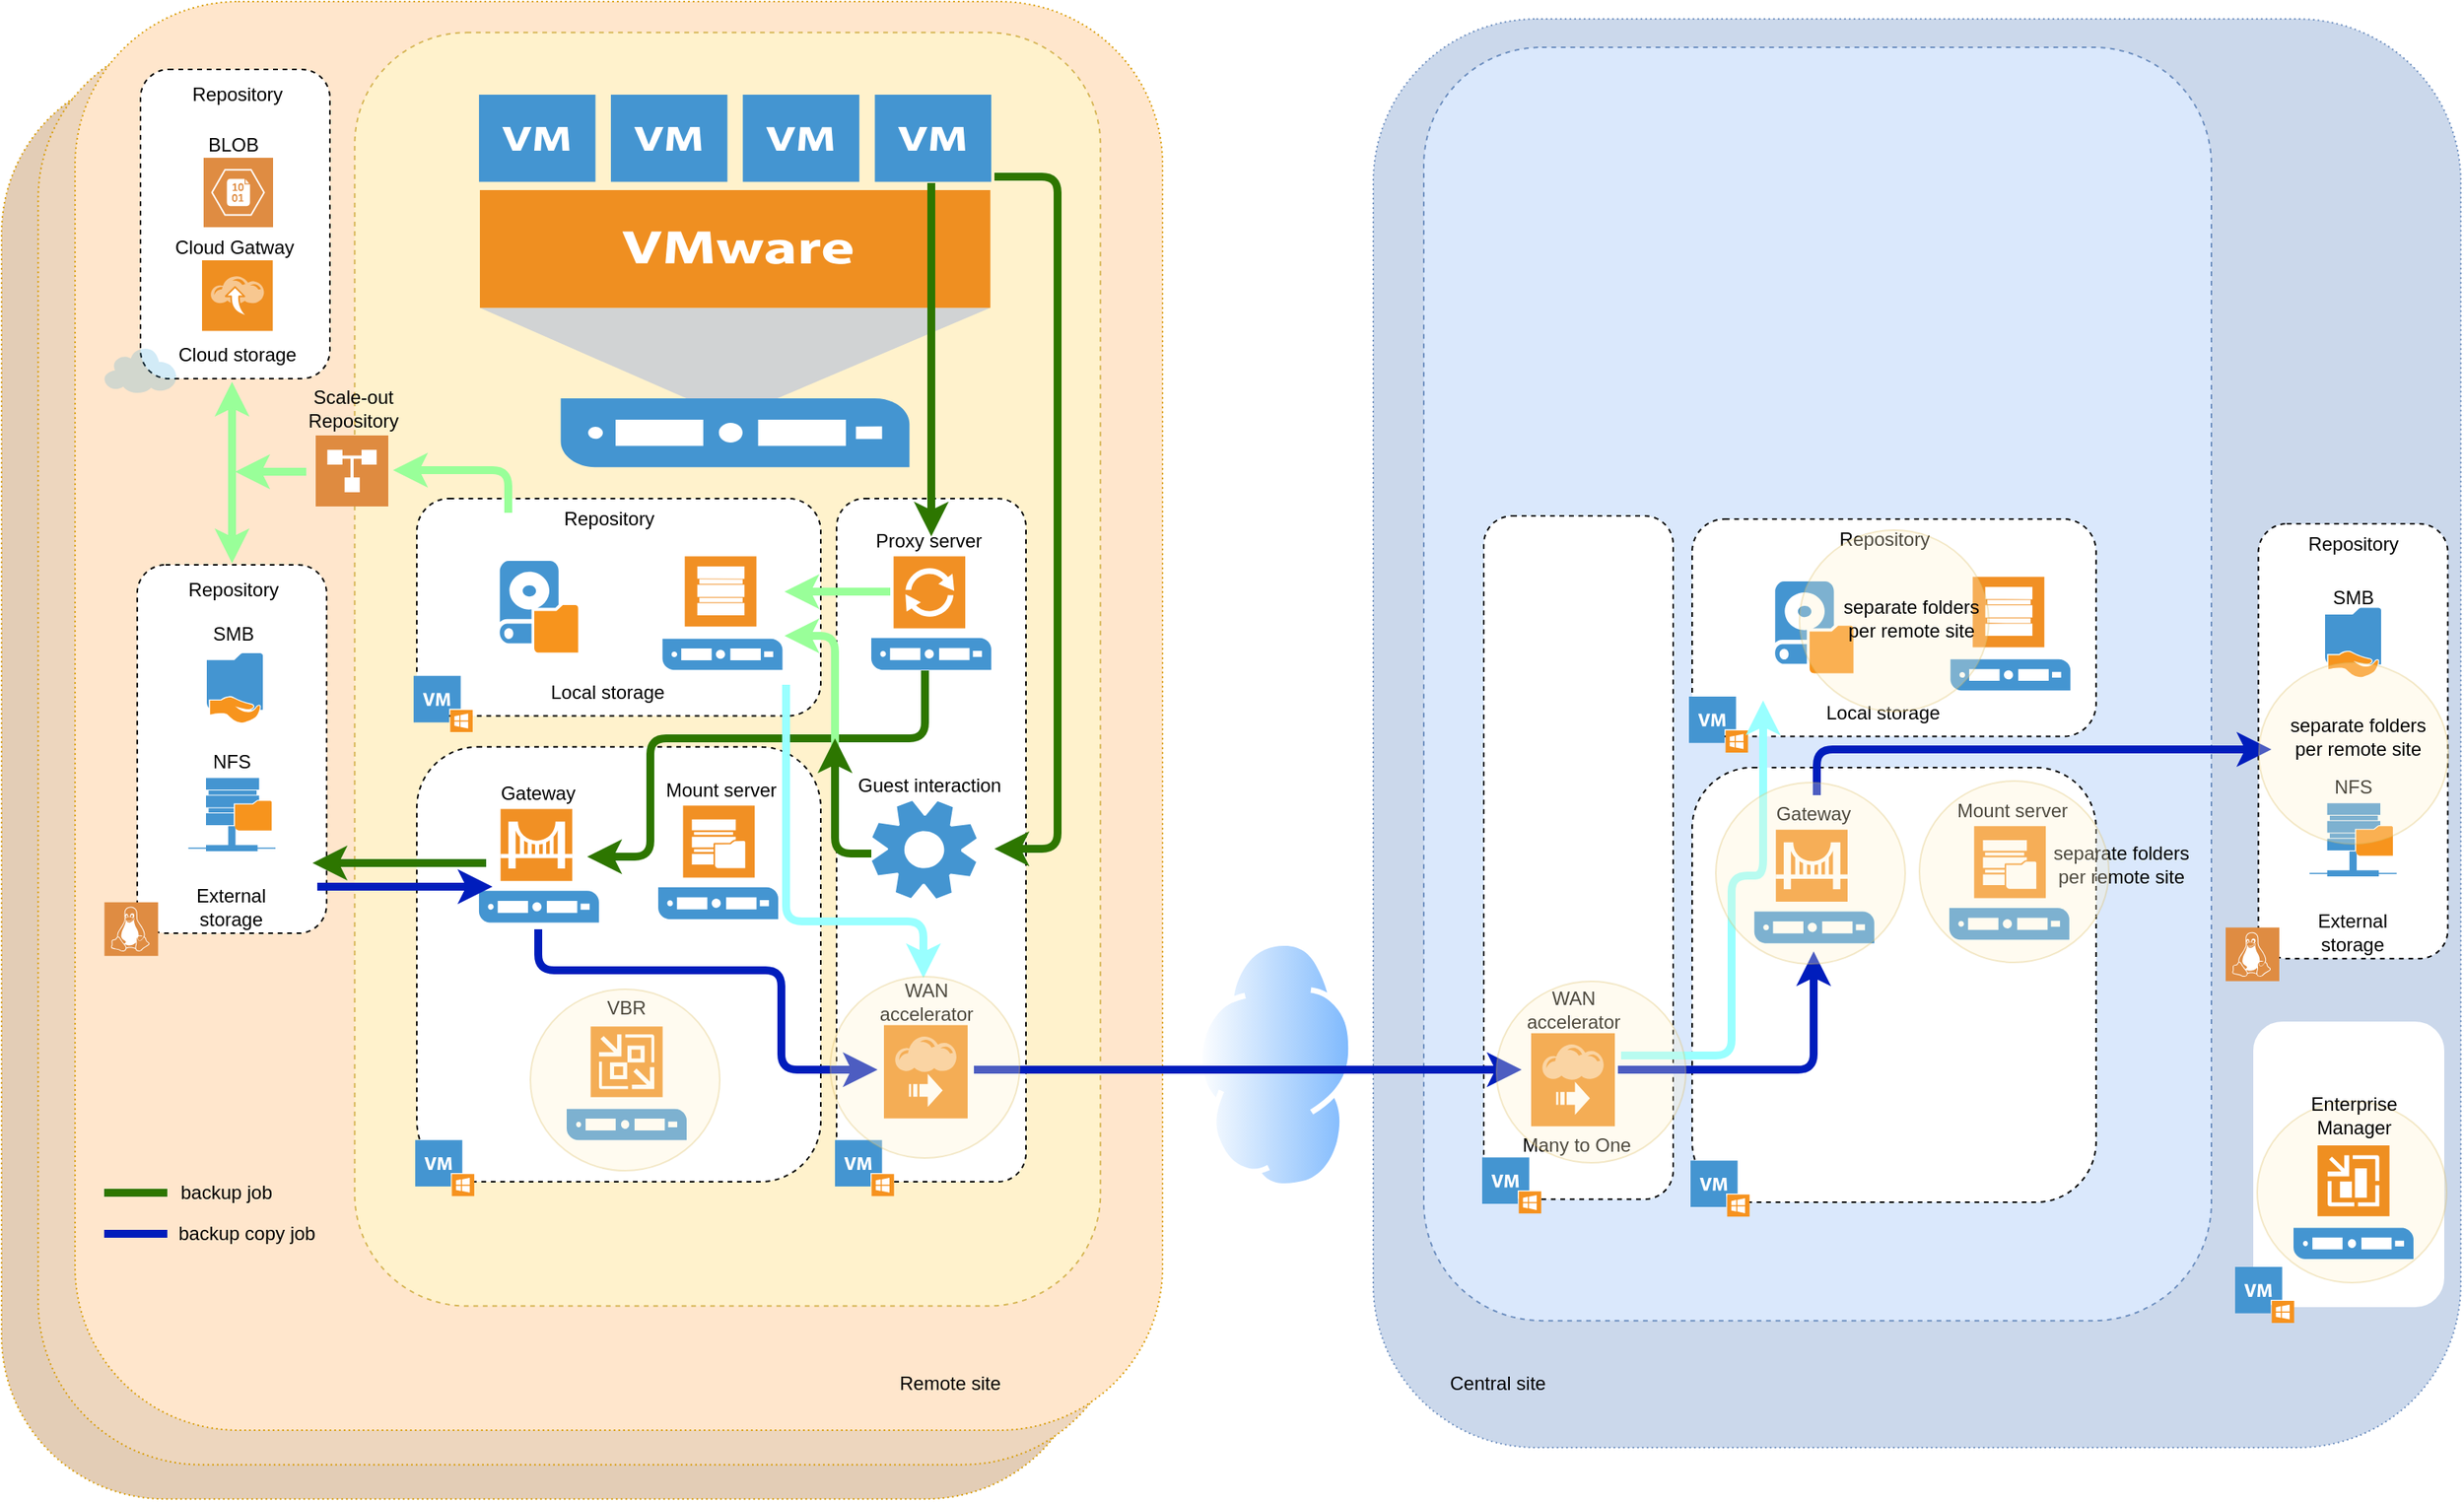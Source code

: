 <mxfile version="14.2.9" type="github">
  <diagram id="h3sAvr2P170l5RKoT_73" name="Page-1">
    <mxGraphModel dx="2750" dy="1397" grid="0" gridSize="19.685" guides="0" tooltips="1" connect="0" arrows="0" fold="1" page="1" pageScale="1" pageWidth="1654" pageHeight="1169" math="0" shadow="0">
      <root>
        <mxCell id="0" />
        <object label="Remote-Central site" id="1">
          <mxCell style="locked=1;" parent="0" />
        </object>
        <mxCell id="hCxuNIcvKfxnNHs4IzGK-46" value="" style="rounded=1;whiteSpace=wrap;html=1;dashed=1;dashPattern=1 2;strokeColor=#d79b00;fillColor=#E3CDB6;" parent="1" vertex="1">
          <mxGeometry x="52.005" y="144.575" width="688.97" height="905.5" as="geometry" />
        </mxCell>
        <mxCell id="hCxuNIcvKfxnNHs4IzGK-45" value="" style="rounded=1;whiteSpace=wrap;html=1;dashed=1;dashPattern=1 2;strokeColor=#d79b00;fillColor=#EDD6BE;" parent="1" vertex="1">
          <mxGeometry x="75.18" y="122.82" width="688.97" height="905.5" as="geometry" />
        </mxCell>
        <mxCell id="hCxuNIcvKfxnNHs4IzGK-2" value="" style="rounded=1;whiteSpace=wrap;html=1;dashed=1;dashPattern=1 2;fillColor=#ffe6cc;strokeColor=#d79b00;" parent="1" vertex="1">
          <mxGeometry x="98.55" y="101" width="688.97" height="905.5" as="geometry" />
        </mxCell>
        <mxCell id="hCxuNIcvKfxnNHs4IzGK-21" value="" style="rounded=1;whiteSpace=wrap;html=1;dashed=1;" parent="1" vertex="1">
          <mxGeometry x="137.91" y="458" width="120" height="233.55" as="geometry" />
        </mxCell>
        <mxCell id="hCxuNIcvKfxnNHs4IzGK-18" value="" style="shadow=0;dashed=0;html=1;strokeColor=none;fillColor=#4495D1;labelPosition=center;verticalLabelPosition=bottom;verticalAlign=top;align=center;outlineConnect=0;shape=mxgraph.veeam.shared_folder;" parent="1" vertex="1">
          <mxGeometry x="182.0" y="514.0" width="35.51" height="44.32" as="geometry" />
        </mxCell>
        <mxCell id="hCxuNIcvKfxnNHs4IzGK-20" value="" style="shadow=0;dashed=0;html=1;strokeColor=none;fillColor=#4495D1;labelPosition=center;verticalLabelPosition=bottom;verticalAlign=top;align=center;outlineConnect=0;shape=mxgraph.veeam.remote_repository;" parent="1" vertex="1">
          <mxGeometry x="170.31" y="593.12" width="55.2" height="46.4" as="geometry" />
        </mxCell>
        <mxCell id="hCxuNIcvKfxnNHs4IzGK-22" value="" style="rounded=1;whiteSpace=wrap;html=1;dashed=1;fillColor=#fff2cc;strokeColor=#d6b656;" parent="1" vertex="1">
          <mxGeometry x="275.71" y="120.68" width="472.44" height="807.08" as="geometry" />
        </mxCell>
        <mxCell id="hCxuNIcvKfxnNHs4IzGK-1" value="" style="pointerEvents=1;shadow=0;dashed=0;html=1;strokeColor=none;fillColor=#4495D1;labelPosition=center;verticalLabelPosition=bottom;verticalAlign=top;align=center;outlineConnect=0;shape=mxgraph.veeam.vmware_host;" parent="1" vertex="1">
          <mxGeometry x="354.45" y="160.05" width="324.53" height="236.02" as="geometry" />
        </mxCell>
        <mxCell id="hCxuNIcvKfxnNHs4IzGK-6" value="" style="rounded=1;whiteSpace=wrap;html=1;dashed=1;" parent="1" vertex="1">
          <mxGeometry x="580.98" y="415.96" width="120" height="433.07" as="geometry" />
        </mxCell>
        <mxCell id="hCxuNIcvKfxnNHs4IzGK-5" value="" style="shadow=0;dashed=0;html=1;strokeColor=none;fillColor=#4495D1;labelPosition=center;verticalLabelPosition=bottom;verticalAlign=top;align=center;outlineConnect=0;shape=mxgraph.veeam.proxy_server;dashPattern=1 2;" parent="1" vertex="1">
          <mxGeometry x="602.98" y="452.57" width="76" height="72" as="geometry" />
        </mxCell>
        <mxCell id="hCxuNIcvKfxnNHs4IzGK-10" value="" style="rounded=1;whiteSpace=wrap;html=1;dashed=1;" parent="1" vertex="1">
          <mxGeometry x="315.08" y="415.96" width="255.9" height="137.79" as="geometry" />
        </mxCell>
        <mxCell id="hCxuNIcvKfxnNHs4IzGK-13" value="" style="shadow=0;dashed=0;html=1;strokeColor=none;fillColor=#4495D1;labelPosition=center;verticalLabelPosition=bottom;verticalAlign=top;align=center;outlineConnect=0;shape=mxgraph.veeam.repository_server;" parent="1" vertex="1">
          <mxGeometry x="470.72" y="452.57" width="76" height="72" as="geometry" />
        </mxCell>
        <mxCell id="hCxuNIcvKfxnNHs4IzGK-19" value="" style="shadow=0;dashed=0;html=1;strokeColor=none;fillColor=#4495D1;labelPosition=center;verticalLabelPosition=bottom;verticalAlign=top;align=center;outlineConnect=0;shape=mxgraph.veeam.local_disk;" parent="1" vertex="1">
          <mxGeometry x="367.62" y="455.47" width="49.66" height="58.21" as="geometry" />
        </mxCell>
        <mxCell id="hCxuNIcvKfxnNHs4IzGK-24" value="SMB" style="text;html=1;strokeColor=none;fillColor=none;align=center;verticalAlign=middle;whiteSpace=wrap;rounded=0;dashed=1;" parent="1" vertex="1">
          <mxGeometry x="179.0" y="492" width="40" height="20" as="geometry" />
        </mxCell>
        <mxCell id="hCxuNIcvKfxnNHs4IzGK-25" value="NFS" style="text;html=1;strokeColor=none;fillColor=none;align=center;verticalAlign=middle;whiteSpace=wrap;rounded=0;dashed=1;" parent="1" vertex="1">
          <mxGeometry x="177.91" y="573.12" width="40" height="20" as="geometry" />
        </mxCell>
        <mxCell id="hCxuNIcvKfxnNHs4IzGK-26" value="External storage" style="text;html=1;strokeColor=none;fillColor=none;align=center;verticalAlign=middle;whiteSpace=wrap;rounded=0;dashed=1;" parent="1" vertex="1">
          <mxGeometry x="154.33" y="664.8" width="87.17" height="20" as="geometry" />
        </mxCell>
        <mxCell id="hCxuNIcvKfxnNHs4IzGK-32" value="Proxy server" style="text;html=1;strokeColor=none;fillColor=none;align=center;verticalAlign=middle;whiteSpace=wrap;rounded=0;dashed=1;" parent="1" vertex="1">
          <mxGeometry x="599.8" y="432.57" width="79.18" height="20" as="geometry" />
        </mxCell>
        <mxCell id="hCxuNIcvKfxnNHs4IzGK-33" value="Repository" style="text;html=1;strokeColor=none;fillColor=none;align=center;verticalAlign=middle;whiteSpace=wrap;rounded=0;dashed=1;" parent="1" vertex="1">
          <mxGeometry x="179.0" y="464" width="40" height="20" as="geometry" />
        </mxCell>
        <mxCell id="hCxuNIcvKfxnNHs4IzGK-34" value="Local storage" style="text;whiteSpace=wrap;html=1;" parent="1" vertex="1">
          <mxGeometry x="398.3" y="524.57" width="98.42" height="39.37" as="geometry" />
        </mxCell>
        <mxCell id="hCxuNIcvKfxnNHs4IzGK-35" value="Repository" style="text;html=1;strokeColor=none;fillColor=none;align=center;verticalAlign=middle;whiteSpace=wrap;rounded=0;dashed=1;" parent="1" vertex="1">
          <mxGeometry x="417.28" y="418.96" width="40" height="20" as="geometry" />
        </mxCell>
        <mxCell id="hCxuNIcvKfxnNHs4IzGK-7" value="" style="shadow=0;dashed=0;html=1;strokeColor=none;fillColor=#EF8F21;labelPosition=center;verticalLabelPosition=bottom;verticalAlign=top;align=center;outlineConnect=0;shape=mxgraph.veeam.2d.built_in_wan_acceleration;" parent="1" vertex="1">
          <mxGeometry x="611.01" y="749.8" width="53.03" height="59.05" as="geometry" />
        </mxCell>
        <mxCell id="hCxuNIcvKfxnNHs4IzGK-8" value="" style="shadow=0;dashed=0;html=1;strokeColor=none;fillColor=#4495D1;labelPosition=center;verticalLabelPosition=bottom;verticalAlign=top;align=center;outlineConnect=0;shape=mxgraph.veeam.2d.service;fontSize=8;" parent="1" vertex="1">
          <mxGeometry x="603.32" y="607.57" width="66.43" height="61.92" as="geometry" />
        </mxCell>
        <mxCell id="hCxuNIcvKfxnNHs4IzGK-30" value="Guest interaction " style="text;html=1;strokeColor=none;fillColor=none;align=center;verticalAlign=middle;whiteSpace=wrap;rounded=0;dashed=1;" parent="1" vertex="1">
          <mxGeometry x="591.01" y="587.57" width="98.42" height="20" as="geometry" />
        </mxCell>
        <mxCell id="hCxuNIcvKfxnNHs4IzGK-31" value="WAN accelerator" style="text;html=1;strokeColor=none;fillColor=none;align=center;verticalAlign=middle;whiteSpace=wrap;rounded=0;dashed=1;" parent="1" vertex="1">
          <mxGeometry x="617.53" y="724.57" width="40" height="20" as="geometry" />
        </mxCell>
        <mxCell id="hCxuNIcvKfxnNHs4IzGK-11" value="" style="rounded=1;whiteSpace=wrap;html=1;dashed=1;" parent="1" vertex="1">
          <mxGeometry x="315.08" y="573.43" width="255.9" height="275.59" as="geometry" />
        </mxCell>
        <mxCell id="hCxuNIcvKfxnNHs4IzGK-4" value="" style="shadow=0;dashed=0;html=1;strokeColor=none;fillColor=#4495D1;labelPosition=center;verticalLabelPosition=bottom;verticalAlign=top;align=center;outlineConnect=0;shape=mxgraph.veeam.2d.veeam_backup_and_replication_server;dashPattern=1 2;" parent="1" vertex="1">
          <mxGeometry x="410.01" y="750.57" width="76" height="72" as="geometry" />
        </mxCell>
        <mxCell id="hCxuNIcvKfxnNHs4IzGK-9" value="" style="shadow=0;dashed=0;html=1;strokeColor=none;fillColor=#4495D1;labelPosition=center;verticalLabelPosition=bottom;verticalAlign=top;align=center;outlineConnect=0;shape=mxgraph.veeam.mount_server;" parent="1" vertex="1">
          <mxGeometry x="468.01" y="610.57" width="76" height="72" as="geometry" />
        </mxCell>
        <mxCell id="hCxuNIcvKfxnNHs4IzGK-12" value="" style="shadow=0;dashed=0;html=1;strokeColor=none;fillColor=#4495D1;labelPosition=center;verticalLabelPosition=bottom;verticalAlign=top;align=center;outlineConnect=0;shape=mxgraph.veeam.gateway_server;" parent="1" vertex="1">
          <mxGeometry x="354.45" y="612.8" width="76" height="72" as="geometry" />
        </mxCell>
        <mxCell id="hCxuNIcvKfxnNHs4IzGK-27" value="VBR" style="text;html=1;strokeColor=none;fillColor=none;align=center;verticalAlign=middle;whiteSpace=wrap;rounded=0;dashed=1;" parent="1" vertex="1">
          <mxGeometry x="428.01" y="728.57" width="40" height="20" as="geometry" />
        </mxCell>
        <mxCell id="hCxuNIcvKfxnNHs4IzGK-28" value="Gateway" style="text;html=1;strokeColor=none;fillColor=none;align=center;verticalAlign=middle;whiteSpace=wrap;rounded=0;dashed=1;" parent="1" vertex="1">
          <mxGeometry x="372.45" y="592.8" width="40" height="20" as="geometry" />
        </mxCell>
        <mxCell id="hCxuNIcvKfxnNHs4IzGK-29" value="Mount server" style="text;html=1;strokeColor=none;fillColor=none;align=center;verticalAlign=middle;whiteSpace=wrap;rounded=0;dashed=1;" parent="1" vertex="1">
          <mxGeometry x="468.01" y="590.57" width="80.43" height="20" as="geometry" />
        </mxCell>
        <mxCell id="hCxuNIcvKfxnNHs4IzGK-39" value="" style="shadow=0;dashed=0;html=1;strokeColor=none;fillColor=#4495D1;labelPosition=center;verticalLabelPosition=bottom;verticalAlign=top;align=center;outlineConnect=0;shape=mxgraph.veeam.vm_windows;" parent="1" vertex="1">
          <mxGeometry x="579.98" y="822.59" width="37.39" height="35.54" as="geometry" />
        </mxCell>
        <mxCell id="hCxuNIcvKfxnNHs4IzGK-40" value="" style="shadow=0;dashed=0;html=1;strokeColor=none;fillColor=#4495D1;labelPosition=center;verticalLabelPosition=bottom;verticalAlign=top;align=center;outlineConnect=0;shape=mxgraph.veeam.vm_windows;" parent="1" vertex="1">
          <mxGeometry x="314.06" y="822.59" width="37.39" height="35.54" as="geometry" />
        </mxCell>
        <mxCell id="hCxuNIcvKfxnNHs4IzGK-41" value="" style="shadow=0;dashed=0;html=1;strokeColor=none;fillColor=#4495D1;labelPosition=center;verticalLabelPosition=bottom;verticalAlign=top;align=center;outlineConnect=0;shape=mxgraph.veeam.vm_windows;" parent="1" vertex="1">
          <mxGeometry x="313.055" y="528.405" width="37.39" height="35.54" as="geometry" />
        </mxCell>
        <mxCell id="hCxuNIcvKfxnNHs4IzGK-42" value="" style="pointerEvents=1;shadow=0;dashed=0;html=1;strokeColor=none;fillColor=#DF8C42;labelPosition=center;verticalLabelPosition=bottom;verticalAlign=top;align=center;outlineConnect=0;shape=mxgraph.veeam2.linux;" parent="1" vertex="1">
          <mxGeometry x="117.17" y="671.85" width="34" height="34" as="geometry" />
        </mxCell>
        <mxCell id="hCxuNIcvKfxnNHs4IzGK-47" value="Remote site" style="text;html=1;strokeColor=none;fillColor=none;align=center;verticalAlign=middle;whiteSpace=wrap;rounded=0;dashed=1;" parent="1" vertex="1">
          <mxGeometry x="610.35" y="967.13" width="85.85" height="20" as="geometry" />
        </mxCell>
        <mxCell id="hCxuNIcvKfxnNHs4IzGK-68" value="" style="rounded=1;whiteSpace=wrap;html=1;dashed=1;dashPattern=1 2;strokeColor=#6c8ebf;fillColor=#CBD8EB;" parent="1" vertex="1">
          <mxGeometry x="921" y="112" width="688.97" height="905.5" as="geometry" />
        </mxCell>
        <mxCell id="hCxuNIcvKfxnNHs4IzGK-69" value="" style="rounded=1;whiteSpace=wrap;html=1;dashed=1;" parent="1" vertex="1">
          <mxGeometry x="1481.74" y="432.0" width="120" height="275.59" as="geometry" />
        </mxCell>
        <mxCell id="hCxuNIcvKfxnNHs4IzGK-70" value="" style="shadow=0;dashed=0;html=1;strokeColor=none;fillColor=#4495D1;labelPosition=center;verticalLabelPosition=bottom;verticalAlign=top;align=center;outlineConnect=0;shape=mxgraph.veeam.shared_folder;" parent="1" vertex="1">
          <mxGeometry x="1523.99" y="485.21" width="35.51" height="44.32" as="geometry" />
        </mxCell>
        <mxCell id="hCxuNIcvKfxnNHs4IzGK-71" value="" style="shadow=0;dashed=0;html=1;strokeColor=none;fillColor=#4495D1;labelPosition=center;verticalLabelPosition=bottom;verticalAlign=top;align=center;outlineConnect=0;shape=mxgraph.veeam.remote_repository;" parent="1" vertex="1">
          <mxGeometry x="1514.14" y="609.16" width="55.2" height="46.4" as="geometry" />
        </mxCell>
        <mxCell id="hCxuNIcvKfxnNHs4IzGK-72" value="" style="rounded=1;whiteSpace=wrap;html=1;dashed=1;fillColor=#dae8fc;strokeColor=#6c8ebf;" parent="1" vertex="1">
          <mxGeometry x="953" y="130" width="499" height="807.08" as="geometry" />
        </mxCell>
        <mxCell id="hCxuNIcvKfxnNHs4IzGK-73" value="" style="pointerEvents=1;shadow=0;dashed=0;html=1;strokeColor=none;fillColor=#4495D1;labelPosition=center;verticalLabelPosition=bottom;verticalAlign=top;align=center;outlineConnect=0;shape=mxgraph.veeam.vmware_host;" parent="1" vertex="1">
          <mxGeometry x="1031.74" y="169.37" width="324.53" height="236.02" as="geometry" />
        </mxCell>
        <mxCell id="hCxuNIcvKfxnNHs4IzGK-74" value="" style="rounded=1;whiteSpace=wrap;html=1;dashed=1;" parent="1" vertex="1">
          <mxGeometry x="991" y="427" width="120" height="433.07" as="geometry" />
        </mxCell>
        <mxCell id="hCxuNIcvKfxnNHs4IzGK-75" value="" style="shadow=0;dashed=0;html=1;strokeColor=none;fillColor=#4495D1;labelPosition=center;verticalLabelPosition=bottom;verticalAlign=top;align=center;outlineConnect=0;shape=mxgraph.veeam.proxy_server;dashPattern=1 2;" parent="1" vertex="1">
          <mxGeometry x="1013" y="463.61" width="76" height="72" as="geometry" />
        </mxCell>
        <mxCell id="hCxuNIcvKfxnNHs4IzGK-76" value="" style="rounded=1;whiteSpace=wrap;html=1;dashed=1;" parent="1" vertex="1">
          <mxGeometry x="1123.02" y="429" width="255.9" height="137.79" as="geometry" />
        </mxCell>
        <mxCell id="hCxuNIcvKfxnNHs4IzGK-77" value="" style="shadow=0;dashed=0;html=1;strokeColor=none;fillColor=#4495D1;labelPosition=center;verticalLabelPosition=bottom;verticalAlign=top;align=center;outlineConnect=0;shape=mxgraph.veeam.repository_server;" parent="1" vertex="1">
          <mxGeometry x="1286.66" y="465.61" width="76" height="72" as="geometry" />
        </mxCell>
        <mxCell id="hCxuNIcvKfxnNHs4IzGK-78" value="" style="shadow=0;dashed=0;html=1;strokeColor=none;fillColor=#4495D1;labelPosition=center;verticalLabelPosition=bottom;verticalAlign=top;align=center;outlineConnect=0;shape=mxgraph.veeam.local_disk;" parent="1" vertex="1">
          <mxGeometry x="1175.56" y="468.51" width="49.66" height="58.21" as="geometry" />
        </mxCell>
        <mxCell id="hCxuNIcvKfxnNHs4IzGK-79" value="SMB" style="text;html=1;strokeColor=none;fillColor=none;align=center;verticalAlign=middle;whiteSpace=wrap;rounded=0;dashed=1;" parent="1" vertex="1">
          <mxGeometry x="1521.75" y="469.37" width="40" height="20" as="geometry" />
        </mxCell>
        <mxCell id="hCxuNIcvKfxnNHs4IzGK-80" value="NFS" style="text;html=1;strokeColor=none;fillColor=none;align=center;verticalAlign=middle;whiteSpace=wrap;rounded=0;dashed=1;" parent="1" vertex="1">
          <mxGeometry x="1521.74" y="589.16" width="40" height="20" as="geometry" />
        </mxCell>
        <mxCell id="hCxuNIcvKfxnNHs4IzGK-81" value="External storage" style="text;html=1;strokeColor=none;fillColor=none;align=center;verticalAlign=middle;whiteSpace=wrap;rounded=0;dashed=1;" parent="1" vertex="1">
          <mxGeometry x="1498.16" y="680.84" width="87.17" height="20" as="geometry" />
        </mxCell>
        <mxCell id="hCxuNIcvKfxnNHs4IzGK-82" value="Proxy server" style="text;html=1;strokeColor=none;fillColor=none;align=center;verticalAlign=middle;whiteSpace=wrap;rounded=0;dashed=1;" parent="1" vertex="1">
          <mxGeometry x="1009.82" y="443.61" width="79.18" height="20" as="geometry" />
        </mxCell>
        <mxCell id="hCxuNIcvKfxnNHs4IzGK-83" value="Repository" style="text;html=1;strokeColor=none;fillColor=none;align=center;verticalAlign=middle;whiteSpace=wrap;rounded=0;dashed=1;" parent="1" vertex="1">
          <mxGeometry x="1521.5" y="435" width="40" height="20" as="geometry" />
        </mxCell>
        <mxCell id="hCxuNIcvKfxnNHs4IzGK-84" value="Local storage" style="text;whiteSpace=wrap;html=1;" parent="1" vertex="1">
          <mxGeometry x="1206.24" y="537.61" width="98.42" height="39.37" as="geometry" />
        </mxCell>
        <mxCell id="hCxuNIcvKfxnNHs4IzGK-85" value="Repository" style="text;html=1;strokeColor=none;fillColor=none;align=center;verticalAlign=middle;whiteSpace=wrap;rounded=0;dashed=1;" parent="1" vertex="1">
          <mxGeometry x="1225.22" y="432" width="40" height="20" as="geometry" />
        </mxCell>
        <mxCell id="hCxuNIcvKfxnNHs4IzGK-86" value="" style="shadow=0;dashed=0;html=1;strokeColor=none;fillColor=#EF8F21;labelPosition=center;verticalLabelPosition=bottom;verticalAlign=top;align=center;outlineConnect=0;shape=mxgraph.veeam.2d.built_in_wan_acceleration;" parent="1" vertex="1">
          <mxGeometry x="1021.03" y="754.84" width="53.03" height="59.05" as="geometry" />
        </mxCell>
        <mxCell id="hCxuNIcvKfxnNHs4IzGK-87" value="" style="shadow=0;dashed=0;html=1;strokeColor=none;fillColor=#4495D1;labelPosition=center;verticalLabelPosition=bottom;verticalAlign=top;align=center;outlineConnect=0;shape=mxgraph.veeam.2d.service;fontSize=8;" parent="1" vertex="1">
          <mxGeometry x="1016.34" y="611.61" width="66.43" height="61.92" as="geometry" />
        </mxCell>
        <mxCell id="hCxuNIcvKfxnNHs4IzGK-88" value="Guest interaction " style="text;html=1;strokeColor=none;fillColor=none;align=center;verticalAlign=middle;whiteSpace=wrap;rounded=0;dashed=1;" parent="1" vertex="1">
          <mxGeometry x="1004.03" y="591.61" width="98.42" height="20" as="geometry" />
        </mxCell>
        <mxCell id="hCxuNIcvKfxnNHs4IzGK-89" value="WAN accelerator" style="text;html=1;strokeColor=none;fillColor=none;align=center;verticalAlign=middle;whiteSpace=wrap;rounded=0;dashed=1;" parent="1" vertex="1">
          <mxGeometry x="1027.55" y="729.61" width="40" height="20" as="geometry" />
        </mxCell>
        <mxCell id="hCxuNIcvKfxnNHs4IzGK-90" value="" style="rounded=1;whiteSpace=wrap;html=1;dashed=1;" parent="1" vertex="1">
          <mxGeometry x="1123.02" y="586.47" width="255.9" height="275.59" as="geometry" />
        </mxCell>
        <mxCell id="hCxuNIcvKfxnNHs4IzGK-91" value="" style="shadow=0;dashed=0;html=1;strokeColor=none;fillColor=#4495D1;labelPosition=center;verticalLabelPosition=bottom;verticalAlign=top;align=center;outlineConnect=0;shape=mxgraph.veeam.2d.veeam_backup_and_replication_server;dashPattern=1 2;" parent="1" vertex="1">
          <mxGeometry x="1195" y="757" width="76" height="72" as="geometry" />
        </mxCell>
        <mxCell id="hCxuNIcvKfxnNHs4IzGK-92" value="" style="shadow=0;dashed=0;html=1;strokeColor=none;fillColor=#4495D1;labelPosition=center;verticalLabelPosition=bottom;verticalAlign=top;align=center;outlineConnect=0;shape=mxgraph.veeam.mount_server;" parent="1" vertex="1">
          <mxGeometry x="1285.95" y="623.61" width="76" height="72" as="geometry" />
        </mxCell>
        <mxCell id="hCxuNIcvKfxnNHs4IzGK-93" value="" style="shadow=0;dashed=0;html=1;strokeColor=none;fillColor=#4495D1;labelPosition=center;verticalLabelPosition=bottom;verticalAlign=top;align=center;outlineConnect=0;shape=mxgraph.veeam.gateway_server;" parent="1" vertex="1">
          <mxGeometry x="1162.39" y="625.84" width="76" height="72" as="geometry" />
        </mxCell>
        <mxCell id="hCxuNIcvKfxnNHs4IzGK-94" value="VBR" style="text;html=1;strokeColor=none;fillColor=none;align=center;verticalAlign=middle;whiteSpace=wrap;rounded=0;dashed=1;" parent="1" vertex="1">
          <mxGeometry x="1213" y="735.0" width="40" height="20" as="geometry" />
        </mxCell>
        <mxCell id="hCxuNIcvKfxnNHs4IzGK-95" value="Gateway" style="text;html=1;strokeColor=none;fillColor=none;align=center;verticalAlign=middle;whiteSpace=wrap;rounded=0;dashed=1;" parent="1" vertex="1">
          <mxGeometry x="1180.39" y="605.84" width="40" height="20" as="geometry" />
        </mxCell>
        <mxCell id="hCxuNIcvKfxnNHs4IzGK-96" value="Mount server" style="text;html=1;strokeColor=none;fillColor=none;align=center;verticalAlign=middle;whiteSpace=wrap;rounded=0;dashed=1;" parent="1" vertex="1">
          <mxGeometry x="1285.95" y="603.61" width="80.43" height="20" as="geometry" />
        </mxCell>
        <mxCell id="hCxuNIcvKfxnNHs4IzGK-97" value="" style="shadow=0;dashed=0;html=1;strokeColor=none;fillColor=#4495D1;labelPosition=center;verticalLabelPosition=bottom;verticalAlign=top;align=center;outlineConnect=0;shape=mxgraph.veeam.vm_windows;" parent="1" vertex="1">
          <mxGeometry x="990" y="833.63" width="37.39" height="35.54" as="geometry" />
        </mxCell>
        <mxCell id="hCxuNIcvKfxnNHs4IzGK-98" value="" style="shadow=0;dashed=0;html=1;strokeColor=none;fillColor=#4495D1;labelPosition=center;verticalLabelPosition=bottom;verticalAlign=top;align=center;outlineConnect=0;shape=mxgraph.veeam.vm_windows;" parent="1" vertex="1">
          <mxGeometry x="1122" y="835.63" width="37.39" height="35.54" as="geometry" />
        </mxCell>
        <mxCell id="hCxuNIcvKfxnNHs4IzGK-99" value="" style="shadow=0;dashed=0;html=1;strokeColor=none;fillColor=#4495D1;labelPosition=center;verticalLabelPosition=bottom;verticalAlign=top;align=center;outlineConnect=0;shape=mxgraph.veeam.vm_windows;" parent="1" vertex="1">
          <mxGeometry x="1120.995" y="541.445" width="37.39" height="35.54" as="geometry" />
        </mxCell>
        <mxCell id="hCxuNIcvKfxnNHs4IzGK-100" value="" style="pointerEvents=1;shadow=0;dashed=0;html=1;strokeColor=none;fillColor=#DF8C42;labelPosition=center;verticalLabelPosition=bottom;verticalAlign=top;align=center;outlineConnect=0;shape=mxgraph.veeam2.linux;" parent="1" vertex="1">
          <mxGeometry x="1461" y="687.89" width="34" height="34" as="geometry" />
        </mxCell>
        <mxCell id="hCxuNIcvKfxnNHs4IzGK-101" value="Central site" style="text;html=1;strokeColor=none;fillColor=none;align=center;verticalAlign=middle;whiteSpace=wrap;rounded=0;dashed=1;" parent="1" vertex="1">
          <mxGeometry x="957.0" y="967" width="85.85" height="20" as="geometry" />
        </mxCell>
        <mxCell id="hCxuNIcvKfxnNHs4IzGK-113" value="" style="rounded=1;whiteSpace=wrap;html=1;dashed=1;" parent="1" vertex="1">
          <mxGeometry x="140" y="144" width="120" height="196" as="geometry" />
        </mxCell>
        <mxCell id="hCxuNIcvKfxnNHs4IzGK-114" value="Cloud storage" style="text;html=1;strokeColor=none;fillColor=none;align=center;verticalAlign=middle;whiteSpace=wrap;rounded=0;dashed=1;" parent="1" vertex="1">
          <mxGeometry x="158.0" y="315.0" width="87.17" height="20" as="geometry" />
        </mxCell>
        <mxCell id="hCxuNIcvKfxnNHs4IzGK-115" value="Scale-out Repository" style="text;html=1;strokeColor=none;fillColor=none;align=center;verticalAlign=middle;whiteSpace=wrap;rounded=0;dashed=1;" parent="1" vertex="1">
          <mxGeometry x="245" y="336" width="60.24" height="45" as="geometry" />
        </mxCell>
        <mxCell id="hCxuNIcvKfxnNHs4IzGK-116" value="" style="pointerEvents=1;shadow=0;dashed=0;html=1;strokeColor=none;fillColor=#DF8C42;labelPosition=center;verticalLabelPosition=bottom;verticalAlign=top;align=center;outlineConnect=0;shape=mxgraph.veeam2.scale_out_backup_repository2;" parent="1" vertex="1">
          <mxGeometry x="251" y="376" width="46" height="45" as="geometry" />
        </mxCell>
        <mxCell id="hCxuNIcvKfxnNHs4IzGK-117" value="" style="shadow=0;dashed=0;html=1;strokeColor=none;fillColor=#EF8F21;labelPosition=center;verticalLabelPosition=bottom;verticalAlign=top;align=center;outlineConnect=0;shape=mxgraph.veeam.2d.veeam_cloud_connect;" parent="1" vertex="1">
          <mxGeometry x="179" y="265" width="44.8" height="44.8" as="geometry" />
        </mxCell>
        <mxCell id="hCxuNIcvKfxnNHs4IzGK-118" value="&lt;br&gt;&lt;div&gt;Repository&lt;/div&gt;" style="text;html=1;strokeColor=none;fillColor=none;align=center;verticalAlign=middle;whiteSpace=wrap;rounded=0;dashed=1;" parent="1" vertex="1">
          <mxGeometry x="170" y="145" width="63" height="13" as="geometry" />
        </mxCell>
        <mxCell id="hCxuNIcvKfxnNHs4IzGK-119" value="" style="pointerEvents=1;shadow=0;dashed=0;html=1;strokeColor=none;fillColor=#DF8C42;labelPosition=center;verticalLabelPosition=bottom;verticalAlign=top;align=center;outlineConnect=0;shape=mxgraph.veeam2.azure_blob;" parent="1" vertex="1">
          <mxGeometry x="180" y="200" width="44" height="44" as="geometry" />
        </mxCell>
        <mxCell id="hCxuNIcvKfxnNHs4IzGK-120" value="&lt;div&gt;BLOB&lt;/div&gt;&lt;div&gt;&lt;/div&gt;" style="text;whiteSpace=wrap;html=1;" parent="1" vertex="1">
          <mxGeometry x="181" y="178.0" width="40.51" height="23.84" as="geometry" />
        </mxCell>
        <mxCell id="hCxuNIcvKfxnNHs4IzGK-121" value="Cloud Gatway" style="text;whiteSpace=wrap;html=1;" parent="1" vertex="1">
          <mxGeometry x="160" y="243" width="99" height="24.01" as="geometry" />
        </mxCell>
        <mxCell id="hCxuNIcvKfxnNHs4IzGK-124" value="" style="shadow=0;dashed=0;html=1;strokeColor=#001DBC;fillColor=#0050ef;labelPosition=center;verticalLabelPosition=bottom;verticalAlign=top;align=center;outlineConnect=0;shape=mxgraph.veeam.2d.cloud;fontColor=#ffffff;strokeWidth=4;" parent="1" vertex="1">
          <mxGeometry x="117" y="321" width="45.8" height="28" as="geometry" />
        </mxCell>
        <mxCell id="hCxuNIcvKfxnNHs4IzGK-149" value="Many to One" style="text;html=1;strokeColor=none;fillColor=none;align=center;verticalAlign=middle;whiteSpace=wrap;rounded=0;dashed=1;" parent="1" vertex="1">
          <mxGeometry x="1003.995" y="815.995" width="92" height="20" as="geometry" />
        </mxCell>
        <mxCell id="hCxuNIcvKfxnNHs4IzGK-150" value="" style="shadow=0;dashed=0;html=1;strokeColor=none;fillColor=#4495D1;labelPosition=center;verticalLabelPosition=bottom;verticalAlign=top;align=center;outlineConnect=0;shape=mxgraph.veeam.2d.veeam_backup_enterprise_manager_server;" parent="1" vertex="1">
          <mxGeometry x="1291.995" y="757.995" width="76" height="72" as="geometry" />
        </mxCell>
        <mxCell id="hCxuNIcvKfxnNHs4IzGK-151" value="Enterprise Manager" style="text;html=1;strokeColor=none;fillColor=none;align=center;verticalAlign=middle;whiteSpace=wrap;rounded=0;dashed=1;" parent="1" vertex="1">
          <mxGeometry x="1292" y="720" width="81" height="37.32" as="geometry" />
        </mxCell>
        <mxCell id="hCxuNIcvKfxnNHs4IzGK-153" value="" style="aspect=fixed;perimeter=ellipsePerimeter;html=1;align=center;shadow=0;dashed=0;spacingTop=3;image;image=img/lib/active_directory/internet_cloud.svg;strokeWidth=4;fillColor=#E3CDB6;rotation=-90;" parent="1" vertex="1">
          <mxGeometry x="780" y="725" width="158" height="99.54" as="geometry" />
        </mxCell>
        <object label="Backup flow" id="hCxuNIcvKfxnNHs4IzGK-52">
          <mxCell style="locked=1;" parent="0" />
        </object>
        <mxCell id="hCxuNIcvKfxnNHs4IzGK-102" value="" style="endArrow=classic;html=1;strokeColor=#2D7600;strokeWidth=5;fillColor=#60a917;" parent="hCxuNIcvKfxnNHs4IzGK-52" edge="1">
          <mxGeometry width="50" height="50" relative="1" as="geometry">
            <mxPoint x="641" y="216" as="sourcePoint" />
            <mxPoint x="641" y="440" as="targetPoint" />
          </mxGeometry>
        </mxCell>
        <mxCell id="hCxuNIcvKfxnNHs4IzGK-103" value="" style="endArrow=classic;html=1;strokeWidth=5;fillColor=#60a917;strokeColor=#99FF99;" parent="hCxuNIcvKfxnNHs4IzGK-52" edge="1">
          <mxGeometry width="50" height="50" relative="1" as="geometry">
            <mxPoint x="615" y="475" as="sourcePoint" />
            <mxPoint x="548" y="475" as="targetPoint" />
          </mxGeometry>
        </mxCell>
        <mxCell id="hCxuNIcvKfxnNHs4IzGK-106" value="" style="endArrow=classic;html=1;strokeColor=#2D7600;strokeWidth=5;fillColor=#60a917;" parent="hCxuNIcvKfxnNHs4IzGK-52" edge="1">
          <mxGeometry width="50" height="50" relative="1" as="geometry">
            <mxPoint x="637" y="525" as="sourcePoint" />
            <mxPoint x="423" y="643" as="targetPoint" />
            <Array as="points">
              <mxPoint x="637" y="568" />
              <mxPoint x="463" y="568" />
              <mxPoint x="463" y="643" />
            </Array>
          </mxGeometry>
        </mxCell>
        <mxCell id="hCxuNIcvKfxnNHs4IzGK-107" value="" style="endArrow=classic;html=1;strokeColor=#2D7600;strokeWidth=5;fillColor=#60a917;" parent="hCxuNIcvKfxnNHs4IzGK-52" edge="1">
          <mxGeometry width="50" height="50" relative="1" as="geometry">
            <mxPoint x="359" y="647" as="sourcePoint" />
            <mxPoint x="249" y="647" as="targetPoint" />
          </mxGeometry>
        </mxCell>
        <mxCell id="hCxuNIcvKfxnNHs4IzGK-108" value="" style="endArrow=classic;html=1;strokeColor=#2D7600;strokeWidth=5;fillColor=#60a917;" parent="hCxuNIcvKfxnNHs4IzGK-52" edge="1">
          <mxGeometry width="50" height="50" relative="1" as="geometry">
            <mxPoint x="681" y="212" as="sourcePoint" />
            <mxPoint x="681" y="638" as="targetPoint" />
            <Array as="points">
              <mxPoint x="721" y="212" />
              <mxPoint x="721" y="638" />
            </Array>
          </mxGeometry>
        </mxCell>
        <mxCell id="hCxuNIcvKfxnNHs4IzGK-110" value="" style="endArrow=none;html=1;strokeColor=#2D7600;strokeWidth=5;fillColor=#60a917;" parent="hCxuNIcvKfxnNHs4IzGK-52" target="hCxuNIcvKfxnNHs4IzGK-111" edge="1">
          <mxGeometry width="50" height="50" relative="1" as="geometry">
            <mxPoint x="117" y="856" as="sourcePoint" />
            <mxPoint x="189" y="856" as="targetPoint" />
          </mxGeometry>
        </mxCell>
        <mxCell id="hCxuNIcvKfxnNHs4IzGK-111" value="backup job" style="text;html=1;strokeColor=none;fillColor=none;align=center;verticalAlign=middle;whiteSpace=wrap;rounded=0;" parent="hCxuNIcvKfxnNHs4IzGK-52" vertex="1">
          <mxGeometry x="157" y="846" width="75" height="20" as="geometry" />
        </mxCell>
        <mxCell id="hCxuNIcvKfxnNHs4IzGK-112" value="" style="endArrow=classic;html=1;strokeWidth=5;fillColor=#60a917;strokeColor=#99FF99;" parent="hCxuNIcvKfxnNHs4IzGK-52" edge="1">
          <mxGeometry width="50" height="50" relative="1" as="geometry">
            <mxPoint x="580" y="573" as="sourcePoint" />
            <mxPoint x="548" y="503" as="targetPoint" />
            <Array as="points">
              <mxPoint x="580" y="552" />
              <mxPoint x="580" y="503" />
            </Array>
          </mxGeometry>
        </mxCell>
        <mxCell id="hCxuNIcvKfxnNHs4IzGK-109" value="" style="endArrow=classic;html=1;strokeColor=#2D7600;strokeWidth=5;fillColor=#60a917;" parent="hCxuNIcvKfxnNHs4IzGK-52" edge="1">
          <mxGeometry width="50" height="50" relative="1" as="geometry">
            <mxPoint x="603" y="641" as="sourcePoint" />
            <mxPoint x="580" y="568" as="targetPoint" />
            <Array as="points">
              <mxPoint x="580" y="641" />
            </Array>
          </mxGeometry>
        </mxCell>
        <mxCell id="hCxuNIcvKfxnNHs4IzGK-128" value="" style="endArrow=classic;startArrow=classic;html=1;strokeColor=#99FF99;strokeWidth=5;fillColor=#FFE6CC;" parent="hCxuNIcvKfxnNHs4IzGK-52" edge="1">
          <mxGeometry width="50" height="50" relative="1" as="geometry">
            <mxPoint x="198" y="457" as="sourcePoint" />
            <mxPoint x="198" y="342" as="targetPoint" />
          </mxGeometry>
        </mxCell>
        <mxCell id="hCxuNIcvKfxnNHs4IzGK-129" value="" style="endArrow=classic;html=1;strokeColor=#99FF99;strokeWidth=5;fillColor=#FFE6CC;" parent="hCxuNIcvKfxnNHs4IzGK-52" edge="1">
          <mxGeometry width="50" height="50" relative="1" as="geometry">
            <mxPoint x="373" y="425" as="sourcePoint" />
            <mxPoint x="300" y="398" as="targetPoint" />
            <Array as="points">
              <mxPoint x="373" y="398" />
            </Array>
          </mxGeometry>
        </mxCell>
        <mxCell id="hCxuNIcvKfxnNHs4IzGK-130" value="" style="endArrow=classic;html=1;strokeColor=#99FF99;strokeWidth=5;fillColor=#FFE6CC;" parent="hCxuNIcvKfxnNHs4IzGK-52" edge="1">
          <mxGeometry width="50" height="50" relative="1" as="geometry">
            <mxPoint x="245" y="399" as="sourcePoint" />
            <mxPoint x="200" y="399" as="targetPoint" />
          </mxGeometry>
        </mxCell>
        <mxCell id="hCxuNIcvKfxnNHs4IzGK-131" value="" style="endArrow=classic;html=1;strokeColor=#001DBC;strokeWidth=5;fillColor=#0050ef;" parent="hCxuNIcvKfxnNHs4IzGK-52" edge="1">
          <mxGeometry width="50" height="50" relative="1" as="geometry">
            <mxPoint x="252" y="662" as="sourcePoint" />
            <mxPoint x="363" y="662" as="targetPoint" />
          </mxGeometry>
        </mxCell>
        <mxCell id="hCxuNIcvKfxnNHs4IzGK-132" value="" style="endArrow=classic;html=1;strokeColor=#001DBC;strokeWidth=5;fillColor=#0050ef;" parent="hCxuNIcvKfxnNHs4IzGK-52" edge="1">
          <mxGeometry width="50" height="50" relative="1" as="geometry">
            <mxPoint x="392" y="689" as="sourcePoint" />
            <mxPoint x="607" y="778" as="targetPoint" />
            <Array as="points">
              <mxPoint x="392" y="715" />
              <mxPoint x="546" y="715" />
              <mxPoint x="546" y="778" />
            </Array>
          </mxGeometry>
        </mxCell>
        <mxCell id="hCxuNIcvKfxnNHs4IzGK-133" value="" style="endArrow=classic;html=1;strokeColor=#001DBC;strokeWidth=5;fillColor=#0050ef;" parent="hCxuNIcvKfxnNHs4IzGK-52" edge="1">
          <mxGeometry width="50" height="50" relative="1" as="geometry">
            <mxPoint x="668" y="778" as="sourcePoint" />
            <mxPoint x="1015" y="778" as="targetPoint" />
          </mxGeometry>
        </mxCell>
        <mxCell id="hCxuNIcvKfxnNHs4IzGK-136" value="" style="endArrow=classic;html=1;strokeColor=#001DBC;strokeWidth=5;fillColor=#0050ef;" parent="hCxuNIcvKfxnNHs4IzGK-52" edge="1">
          <mxGeometry width="50" height="50" relative="1" as="geometry">
            <mxPoint x="1076" y="778" as="sourcePoint" />
            <mxPoint x="1200" y="703" as="targetPoint" />
            <Array as="points">
              <mxPoint x="1200" y="778" />
            </Array>
          </mxGeometry>
        </mxCell>
        <mxCell id="hCxuNIcvKfxnNHs4IzGK-137" value="" style="endArrow=classic;html=1;strokeColor=#001DBC;strokeWidth=5;fillColor=#0050ef;" parent="hCxuNIcvKfxnNHs4IzGK-52" edge="1">
          <mxGeometry width="50" height="50" relative="1" as="geometry">
            <mxPoint x="1202" y="604" as="sourcePoint" />
            <mxPoint x="1490" y="575" as="targetPoint" />
            <Array as="points">
              <mxPoint x="1202" y="575" />
            </Array>
          </mxGeometry>
        </mxCell>
        <mxCell id="hCxuNIcvKfxnNHs4IzGK-138" value="" style="endArrow=classic;html=1;strokeWidth=5;fillColor=#0050ef;strokeColor=#99FFFF;" parent="hCxuNIcvKfxnNHs4IzGK-52" edge="1">
          <mxGeometry width="50" height="50" relative="1" as="geometry">
            <mxPoint x="549" y="534" as="sourcePoint" />
            <mxPoint x="636" y="720" as="targetPoint" />
            <Array as="points">
              <mxPoint x="549" y="684" />
              <mxPoint x="636" y="684" />
            </Array>
          </mxGeometry>
        </mxCell>
        <mxCell id="hCxuNIcvKfxnNHs4IzGK-139" value="" style="endArrow=classic;html=1;strokeColor=#99FFFF;strokeWidth=5;fillColor=#FFE6CC;" parent="hCxuNIcvKfxnNHs4IzGK-52" edge="1">
          <mxGeometry width="50" height="50" relative="1" as="geometry">
            <mxPoint x="1078" y="769" as="sourcePoint" />
            <mxPoint x="1168" y="544" as="targetPoint" />
            <Array as="points">
              <mxPoint x="1148" y="769" />
              <mxPoint x="1148" y="655" />
              <mxPoint x="1168" y="655" />
            </Array>
          </mxGeometry>
        </mxCell>
        <mxCell id="hCxuNIcvKfxnNHs4IzGK-140" value="" style="endArrow=none;html=1;strokeColor=#001DBC;strokeWidth=5;fillColor=#0050ef;" parent="hCxuNIcvKfxnNHs4IzGK-52" target="hCxuNIcvKfxnNHs4IzGK-141" edge="1">
          <mxGeometry width="50" height="50" relative="1" as="geometry">
            <mxPoint x="117" y="882.0" as="sourcePoint" />
            <mxPoint x="189" y="882" as="targetPoint" />
          </mxGeometry>
        </mxCell>
        <mxCell id="hCxuNIcvKfxnNHs4IzGK-141" value="backup copy job" style="text;html=1;strokeColor=none;fillColor=none;align=center;verticalAlign=middle;whiteSpace=wrap;rounded=0;" parent="hCxuNIcvKfxnNHs4IzGK-52" vertex="1">
          <mxGeometry x="157" y="872" width="101" height="20" as="geometry" />
        </mxCell>
        <object label="Consolidated VBR on Central site" id="hCxuNIcvKfxnNHs4IzGK-166">
          <mxCell style="locked=1;" parent="0" visible="0" />
        </object>
        <mxCell id="hCxuNIcvKfxnNHs4IzGK-168" value="" style="ellipse;whiteSpace=wrap;html=1;strokeWidth=1;fillColor=#d5e8d4;strokeColor=#82b366;opacity=30;" parent="hCxuNIcvKfxnNHs4IzGK-166" vertex="1">
          <mxGeometry x="577" y="719" width="120" height="115" as="geometry" />
        </mxCell>
        <mxCell id="hCxuNIcvKfxnNHs4IzGK-169" value="" style="ellipse;whiteSpace=wrap;html=1;strokeWidth=1;fillColor=#d5e8d4;strokeColor=#82b366;opacity=30;" parent="hCxuNIcvKfxnNHs4IzGK-166" vertex="1">
          <mxGeometry x="999.005" y="722.005" width="120" height="115" as="geometry" />
        </mxCell>
        <mxCell id="hCxuNIcvKfxnNHs4IzGK-170" value="" style="ellipse;whiteSpace=wrap;html=1;strokeWidth=1;fillColor=#d5e8d4;strokeColor=#82b366;opacity=30;" parent="hCxuNIcvKfxnNHs4IzGK-166" vertex="1">
          <mxGeometry x="1138" y="596" width="120" height="115" as="geometry" />
        </mxCell>
        <mxCell id="hCxuNIcvKfxnNHs4IzGK-171" value="" style="ellipse;whiteSpace=wrap;html=1;strokeWidth=1;fillColor=#d5e8d4;strokeColor=#82b366;opacity=30;" parent="hCxuNIcvKfxnNHs4IzGK-166" vertex="1">
          <mxGeometry x="1268.005" y="723.005" width="120" height="115" as="geometry" />
        </mxCell>
        <mxCell id="hCxuNIcvKfxnNHs4IzGK-172" value="" style="ellipse;whiteSpace=wrap;html=1;strokeWidth=1;fillColor=#d5e8d4;strokeColor=#82b366;opacity=30;" parent="hCxuNIcvKfxnNHs4IzGK-166" vertex="1">
          <mxGeometry x="1191" y="436" width="120" height="115" as="geometry" />
        </mxCell>
        <mxCell id="hCxuNIcvKfxnNHs4IzGK-173" value="" style="ellipse;whiteSpace=wrap;html=1;strokeWidth=1;fillColor=#d5e8d4;strokeColor=#82b366;opacity=30;" parent="hCxuNIcvKfxnNHs4IzGK-166" vertex="1">
          <mxGeometry x="1481.995" y="520.005" width="120" height="115" as="geometry" />
        </mxCell>
        <mxCell id="hCxuNIcvKfxnNHs4IzGK-177" value="" style="ellipse;whiteSpace=wrap;html=1;strokeWidth=1;fillColor=#d5e8d4;strokeColor=#82b366;opacity=30;" parent="hCxuNIcvKfxnNHs4IzGK-166" vertex="1">
          <mxGeometry x="1267" y="595" width="120" height="115" as="geometry" />
        </mxCell>
        <mxCell id="hCxuNIcvKfxnNHs4IzGK-178" value="" style="whiteSpace=wrap;html=1;aspect=fixed;strokeWidth=1;fillColor=#FFFFFF;strokeColor=#FFFFFF;" parent="hCxuNIcvKfxnNHs4IzGK-166" vertex="1">
          <mxGeometry x="400" y="727" width="105" height="105" as="geometry" />
        </mxCell>
        <object label="VBR on REMOTE site and separated on CENTRAL" id="hCxuNIcvKfxnNHs4IzGK-197">
          <mxCell style="locked=1;" parent="0" />
        </object>
        <mxCell id="hCxuNIcvKfxnNHs4IzGK-198" value="" style="ellipse;whiteSpace=wrap;html=1;strokeWidth=1;fillColor=#fff2cc;strokeColor=#d6b656;opacity=30;" parent="hCxuNIcvKfxnNHs4IzGK-197" vertex="1">
          <mxGeometry x="387" y="727" width="120" height="115" as="geometry" />
        </mxCell>
        <mxCell id="hCxuNIcvKfxnNHs4IzGK-199" value="" style="ellipse;whiteSpace=wrap;html=1;strokeWidth=1;fillColor=#fff2cc;strokeColor=#d6b656;opacity=30;" parent="hCxuNIcvKfxnNHs4IzGK-197" vertex="1">
          <mxGeometry x="577" y="719" width="120" height="115" as="geometry" />
        </mxCell>
        <mxCell id="hCxuNIcvKfxnNHs4IzGK-200" value="" style="ellipse;whiteSpace=wrap;html=1;strokeWidth=1;fillColor=#fff2cc;strokeColor=#d6b656;opacity=30;" parent="hCxuNIcvKfxnNHs4IzGK-197" vertex="1">
          <mxGeometry x="999.005" y="722.005" width="120" height="115" as="geometry" />
        </mxCell>
        <mxCell id="hCxuNIcvKfxnNHs4IzGK-201" value="" style="ellipse;whiteSpace=wrap;html=1;strokeWidth=1;fillColor=#fff2cc;strokeColor=#d6b656;opacity=30;" parent="hCxuNIcvKfxnNHs4IzGK-197" vertex="1">
          <mxGeometry x="1138" y="596" width="120" height="115" as="geometry" />
        </mxCell>
        <mxCell id="hCxuNIcvKfxnNHs4IzGK-203" value="" style="ellipse;whiteSpace=wrap;html=1;strokeWidth=1;fillColor=#fff2cc;strokeColor=#d6b656;opacity=30;" parent="hCxuNIcvKfxnNHs4IzGK-197" vertex="1">
          <mxGeometry x="1191" y="436" width="120" height="115" as="geometry" />
        </mxCell>
        <mxCell id="hCxuNIcvKfxnNHs4IzGK-204" value="" style="ellipse;whiteSpace=wrap;html=1;strokeWidth=1;fillColor=#fff2cc;strokeColor=#d6b656;opacity=30;" parent="hCxuNIcvKfxnNHs4IzGK-197" vertex="1">
          <mxGeometry x="1481.995" y="520.005" width="120" height="115" as="geometry" />
        </mxCell>
        <mxCell id="hCxuNIcvKfxnNHs4IzGK-205" value="separate folders per remote site" style="text;html=1;strokeColor=none;fillColor=none;align=center;verticalAlign=middle;whiteSpace=wrap;rounded=0;opacity=20;" parent="hCxuNIcvKfxnNHs4IzGK-197" vertex="1">
          <mxGeometry x="1350" y="638" width="90" height="20" as="geometry" />
        </mxCell>
        <mxCell id="hCxuNIcvKfxnNHs4IzGK-206" value="separate folders per remote site" style="text;html=1;strokeColor=none;fillColor=none;align=center;verticalAlign=middle;whiteSpace=wrap;rounded=0;opacity=20;" parent="hCxuNIcvKfxnNHs4IzGK-197" vertex="1">
          <mxGeometry x="1217" y="482" width="90" height="20" as="geometry" />
        </mxCell>
        <mxCell id="hCxuNIcvKfxnNHs4IzGK-207" value="separate folders per remote site" style="text;html=1;strokeColor=none;fillColor=none;align=center;verticalAlign=middle;whiteSpace=wrap;rounded=0;opacity=20;" parent="hCxuNIcvKfxnNHs4IzGK-197" vertex="1">
          <mxGeometry x="1500" y="557" width="90" height="20" as="geometry" />
        </mxCell>
        <mxCell id="hCxuNIcvKfxnNHs4IzGK-208" value="" style="ellipse;whiteSpace=wrap;html=1;strokeWidth=1;fillColor=#fff2cc;strokeColor=#d6b656;opacity=30;" parent="hCxuNIcvKfxnNHs4IzGK-197" vertex="1">
          <mxGeometry x="1267" y="595" width="120" height="115" as="geometry" />
        </mxCell>
        <mxCell id="hCxuNIcvKfxnNHs4IzGK-209" value="" style="whiteSpace=wrap;html=1;aspect=fixed;strokeColor=#FFFFFF;strokeWidth=1;fillColor=#FFFFFF;" parent="hCxuNIcvKfxnNHs4IzGK-197" vertex="1">
          <mxGeometry x="1208" y="726" width="106" height="106" as="geometry" />
        </mxCell>
        <mxCell id="hCxuNIcvKfxnNHs4IzGK-210" value="" style="rounded=1;whiteSpace=wrap;html=1;strokeColor=#FFFFFF;strokeWidth=1;fillColor=#FFFFFF;" parent="hCxuNIcvKfxnNHs4IzGK-197" vertex="1">
          <mxGeometry x="1479" y="748" width="120" height="180" as="geometry" />
        </mxCell>
        <mxCell id="hCxuNIcvKfxnNHs4IzGK-202" value="" style="ellipse;whiteSpace=wrap;html=1;strokeWidth=1;fillColor=#fff2cc;strokeColor=#d6b656;opacity=30;" parent="hCxuNIcvKfxnNHs4IzGK-197" vertex="1">
          <mxGeometry x="1480.995" y="797.995" width="120" height="115" as="geometry" />
        </mxCell>
        <mxCell id="hCxuNIcvKfxnNHs4IzGK-211" value="" style="whiteSpace=wrap;html=1;aspect=fixed;strokeColor=#FFFFFF;strokeWidth=1;fillColor=#FFFFFF;" parent="hCxuNIcvKfxnNHs4IzGK-197" vertex="1">
          <mxGeometry x="1254" y="722" width="116" height="116" as="geometry" />
        </mxCell>
        <mxCell id="hCxuNIcvKfxnNHs4IzGK-212" value="" style="rounded=0;whiteSpace=wrap;html=1;strokeColor=#FFFFFF;strokeWidth=1;fillColor=#FFFFFF;" parent="hCxuNIcvKfxnNHs4IzGK-197" vertex="1">
          <mxGeometry x="1175" y="791" width="120" height="60" as="geometry" />
        </mxCell>
        <mxCell id="hCxuNIcvKfxnNHs4IzGK-213" value="" style="rounded=0;whiteSpace=wrap;html=1;strokeColor=#FFFFFF;strokeWidth=1;fillColor=#FFFFFF;" parent="hCxuNIcvKfxnNHs4IzGK-197" vertex="1">
          <mxGeometry x="996" y="442" width="113" height="244" as="geometry" />
        </mxCell>
        <mxCell id="hCxuNIcvKfxnNHs4IzGK-215" value="" style="shadow=0;dashed=0;html=1;strokeColor=none;fillColor=#4495D1;labelPosition=center;verticalLabelPosition=bottom;verticalAlign=top;align=center;outlineConnect=0;shape=mxgraph.veeam.2d.veeam_backup_enterprise_manager_server;" parent="hCxuNIcvKfxnNHs4IzGK-197" vertex="1">
          <mxGeometry x="1504" y="826" width="76" height="72" as="geometry" />
        </mxCell>
        <mxCell id="hCxuNIcvKfxnNHs4IzGK-216" value="Enterprise Manager" style="text;html=1;strokeColor=none;fillColor=none;align=center;verticalAlign=middle;whiteSpace=wrap;rounded=0;dashed=1;" parent="hCxuNIcvKfxnNHs4IzGK-197" vertex="1">
          <mxGeometry x="1502" y="788" width="81" height="37.32" as="geometry" />
        </mxCell>
        <mxCell id="hCxuNIcvKfxnNHs4IzGK-217" value="" style="shadow=0;dashed=0;html=1;strokeColor=none;fillColor=#4495D1;labelPosition=center;verticalLabelPosition=bottom;verticalAlign=top;align=center;outlineConnect=0;shape=mxgraph.veeam.vm_windows;" parent="hCxuNIcvKfxnNHs4IzGK-197" vertex="1">
          <mxGeometry x="1467" y="903.0" width="37.39" height="35.54" as="geometry" />
        </mxCell>
        <mxCell id="4l8e978avnJ4GxK5xlyu-1" value="" style="rounded=0;whiteSpace=wrap;html=1;strokeWidth=1;fillColor=#dae8fc;strokeColor=none;" vertex="1" parent="hCxuNIcvKfxnNHs4IzGK-197">
          <mxGeometry x="1004" y="160" width="402" height="252" as="geometry" />
        </mxCell>
        <object label="VBR on REMOTE site and integrated with CENTRAL" id="hCxuNIcvKfxnNHs4IzGK-67">
          <mxCell style="locked=1;" parent="0" visible="0" />
        </object>
        <mxCell id="hCxuNIcvKfxnNHs4IzGK-154" value="" style="ellipse;whiteSpace=wrap;html=1;strokeWidth=1;fillColor=#f8cecc;strokeColor=#b85450;opacity=20;" parent="hCxuNIcvKfxnNHs4IzGK-67" vertex="1">
          <mxGeometry x="387" y="727" width="120" height="115" as="geometry" />
        </mxCell>
        <mxCell id="hCxuNIcvKfxnNHs4IzGK-155" value="" style="ellipse;whiteSpace=wrap;html=1;strokeWidth=1;fillColor=#f8cecc;strokeColor=#b85450;opacity=20;" parent="hCxuNIcvKfxnNHs4IzGK-67" vertex="1">
          <mxGeometry x="577" y="719" width="120" height="115" as="geometry" />
        </mxCell>
        <mxCell id="hCxuNIcvKfxnNHs4IzGK-156" value="" style="ellipse;whiteSpace=wrap;html=1;strokeWidth=1;fillColor=#f8cecc;strokeColor=#b85450;opacity=20;" parent="hCxuNIcvKfxnNHs4IzGK-67" vertex="1">
          <mxGeometry x="999.005" y="722.005" width="120" height="115" as="geometry" />
        </mxCell>
        <mxCell id="hCxuNIcvKfxnNHs4IzGK-157" value="" style="ellipse;whiteSpace=wrap;html=1;strokeWidth=1;fillColor=#f8cecc;strokeColor=#b85450;opacity=20;" parent="hCxuNIcvKfxnNHs4IzGK-67" vertex="1">
          <mxGeometry x="1138" y="596" width="120" height="115" as="geometry" />
        </mxCell>
        <mxCell id="hCxuNIcvKfxnNHs4IzGK-158" value="" style="ellipse;whiteSpace=wrap;html=1;strokeWidth=1;fillColor=#f8cecc;strokeColor=#b85450;opacity=20;" parent="hCxuNIcvKfxnNHs4IzGK-67" vertex="1">
          <mxGeometry x="1268.005" y="723.005" width="120" height="115" as="geometry" />
        </mxCell>
        <mxCell id="hCxuNIcvKfxnNHs4IzGK-159" value="" style="ellipse;whiteSpace=wrap;html=1;strokeWidth=1;fillColor=#f8cecc;strokeColor=#b85450;opacity=20;" parent="hCxuNIcvKfxnNHs4IzGK-67" vertex="1">
          <mxGeometry x="1191" y="436" width="120" height="115" as="geometry" />
        </mxCell>
        <mxCell id="hCxuNIcvKfxnNHs4IzGK-160" value="" style="ellipse;whiteSpace=wrap;html=1;strokeWidth=1;fillColor=#f8cecc;strokeColor=#b85450;opacity=20;" parent="hCxuNIcvKfxnNHs4IzGK-67" vertex="1">
          <mxGeometry x="1481.995" y="520.005" width="120" height="115" as="geometry" />
        </mxCell>
        <mxCell id="hCxuNIcvKfxnNHs4IzGK-161" value="separate folders per remote site" style="text;html=1;strokeColor=none;fillColor=none;align=center;verticalAlign=middle;whiteSpace=wrap;rounded=0;opacity=20;" parent="hCxuNIcvKfxnNHs4IzGK-67" vertex="1">
          <mxGeometry x="1350" y="638" width="90" height="20" as="geometry" />
        </mxCell>
        <mxCell id="hCxuNIcvKfxnNHs4IzGK-163" value="separate folders per remote site" style="text;html=1;strokeColor=none;fillColor=none;align=center;verticalAlign=middle;whiteSpace=wrap;rounded=0;opacity=20;" parent="hCxuNIcvKfxnNHs4IzGK-67" vertex="1">
          <mxGeometry x="1217" y="482" width="90" height="20" as="geometry" />
        </mxCell>
        <mxCell id="hCxuNIcvKfxnNHs4IzGK-164" value="separate folders per remote site" style="text;html=1;strokeColor=none;fillColor=none;align=center;verticalAlign=middle;whiteSpace=wrap;rounded=0;opacity=20;" parent="hCxuNIcvKfxnNHs4IzGK-67" vertex="1">
          <mxGeometry x="1500" y="557" width="90" height="20" as="geometry" />
        </mxCell>
        <mxCell id="hCxuNIcvKfxnNHs4IzGK-165" value="" style="ellipse;whiteSpace=wrap;html=1;strokeWidth=1;fillColor=#f8cecc;strokeColor=#b85450;opacity=20;" parent="hCxuNIcvKfxnNHs4IzGK-67" vertex="1">
          <mxGeometry x="1267" y="595" width="120" height="115" as="geometry" />
        </mxCell>
      </root>
    </mxGraphModel>
  </diagram>
</mxfile>
